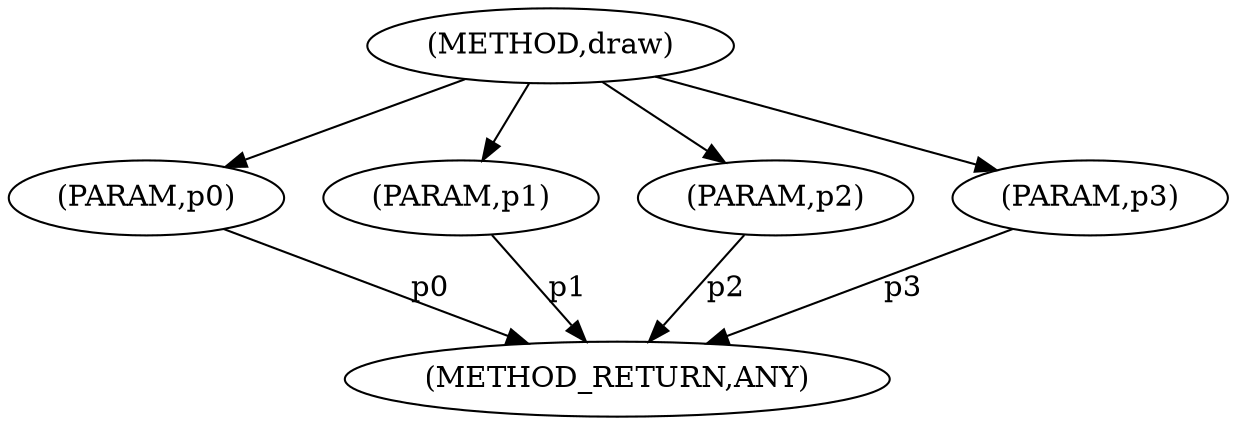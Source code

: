 digraph "draw" {  
"911" [label = <(METHOD,draw)> ]
"917" [label = <(METHOD_RETURN,ANY)> ]
"912" [label = <(PARAM,p0)> ]
"913" [label = <(PARAM,p1)> ]
"914" [label = <(PARAM,p2)> ]
"915" [label = <(PARAM,p3)> ]
  "912" -> "917"  [ label = "p0"] 
  "913" -> "917"  [ label = "p1"] 
  "914" -> "917"  [ label = "p2"] 
  "915" -> "917"  [ label = "p3"] 
  "911" -> "912" 
  "911" -> "913" 
  "911" -> "914" 
  "911" -> "915" 
}

